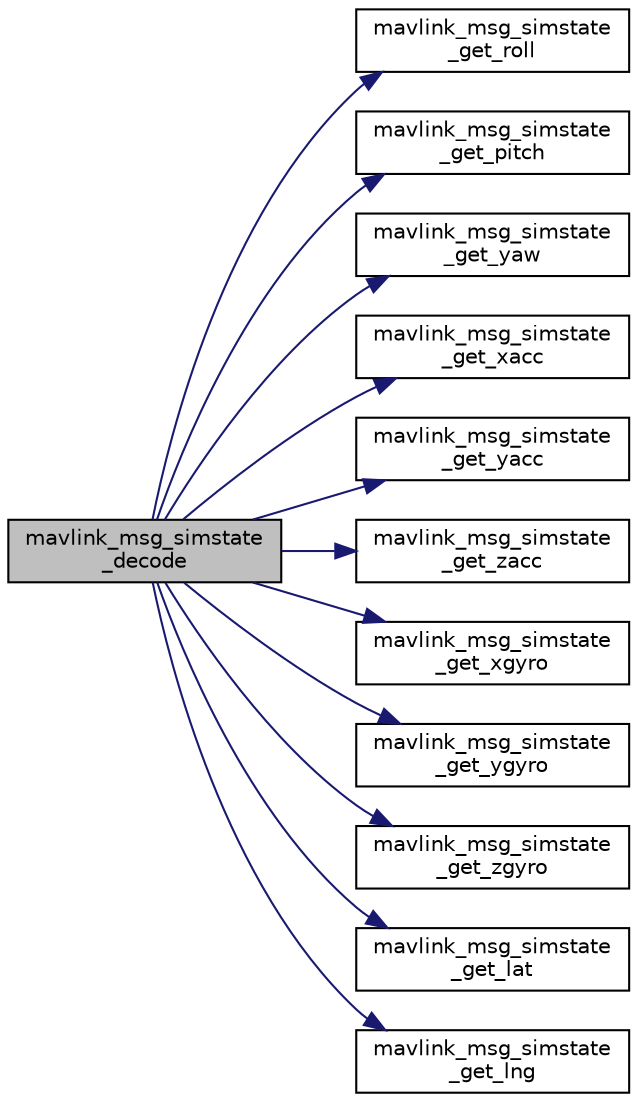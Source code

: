digraph "mavlink_msg_simstate_decode"
{
 // INTERACTIVE_SVG=YES
  edge [fontname="Helvetica",fontsize="10",labelfontname="Helvetica",labelfontsize="10"];
  node [fontname="Helvetica",fontsize="10",shape=record];
  rankdir="LR";
  Node1 [label="mavlink_msg_simstate\l_decode",height=0.2,width=0.4,color="black", fillcolor="grey75", style="filled", fontcolor="black"];
  Node1 -> Node2 [color="midnightblue",fontsize="10",style="solid",fontname="Helvetica"];
  Node2 [label="mavlink_msg_simstate\l_get_roll",height=0.2,width=0.4,color="black", fillcolor="white", style="filled",URL="$mavlink__msg__simstate_8h.html#a9a47ae7c1482f2fd8ec50f21276a7c28",tooltip="Send a simstate message. "];
  Node1 -> Node3 [color="midnightblue",fontsize="10",style="solid",fontname="Helvetica"];
  Node3 [label="mavlink_msg_simstate\l_get_pitch",height=0.2,width=0.4,color="black", fillcolor="white", style="filled",URL="$mavlink__msg__simstate_8h.html#a4d5fe681e706a8a2dc724eaf9528fddc",tooltip="Get field pitch from simstate message. "];
  Node1 -> Node4 [color="midnightblue",fontsize="10",style="solid",fontname="Helvetica"];
  Node4 [label="mavlink_msg_simstate\l_get_yaw",height=0.2,width=0.4,color="black", fillcolor="white", style="filled",URL="$mavlink__msg__simstate_8h.html#a1266733beff2473533135619dde884fe",tooltip="Get field yaw from simstate message. "];
  Node1 -> Node5 [color="midnightblue",fontsize="10",style="solid",fontname="Helvetica"];
  Node5 [label="mavlink_msg_simstate\l_get_xacc",height=0.2,width=0.4,color="black", fillcolor="white", style="filled",URL="$mavlink__msg__simstate_8h.html#ac69e83492b56b00a537cdd93f10606d3",tooltip="Get field xacc from simstate message. "];
  Node1 -> Node6 [color="midnightblue",fontsize="10",style="solid",fontname="Helvetica"];
  Node6 [label="mavlink_msg_simstate\l_get_yacc",height=0.2,width=0.4,color="black", fillcolor="white", style="filled",URL="$mavlink__msg__simstate_8h.html#a7a53039cc030795f95d39dbae312ddd4",tooltip="Get field yacc from simstate message. "];
  Node1 -> Node7 [color="midnightblue",fontsize="10",style="solid",fontname="Helvetica"];
  Node7 [label="mavlink_msg_simstate\l_get_zacc",height=0.2,width=0.4,color="black", fillcolor="white", style="filled",URL="$mavlink__msg__simstate_8h.html#a49bad84cd9a28e7a830481cbc5c3d451",tooltip="Get field zacc from simstate message. "];
  Node1 -> Node8 [color="midnightblue",fontsize="10",style="solid",fontname="Helvetica"];
  Node8 [label="mavlink_msg_simstate\l_get_xgyro",height=0.2,width=0.4,color="black", fillcolor="white", style="filled",URL="$mavlink__msg__simstate_8h.html#a5e7d5ef84bf09aaa7738308b3f9f6c7d",tooltip="Get field xgyro from simstate message. "];
  Node1 -> Node9 [color="midnightblue",fontsize="10",style="solid",fontname="Helvetica"];
  Node9 [label="mavlink_msg_simstate\l_get_ygyro",height=0.2,width=0.4,color="black", fillcolor="white", style="filled",URL="$mavlink__msg__simstate_8h.html#a7db0574d1a76e33c608667e4985d801d",tooltip="Get field ygyro from simstate message. "];
  Node1 -> Node10 [color="midnightblue",fontsize="10",style="solid",fontname="Helvetica"];
  Node10 [label="mavlink_msg_simstate\l_get_zgyro",height=0.2,width=0.4,color="black", fillcolor="white", style="filled",URL="$mavlink__msg__simstate_8h.html#a430488c248a2b98d5bfbc846334441ac",tooltip="Get field zgyro from simstate message. "];
  Node1 -> Node11 [color="midnightblue",fontsize="10",style="solid",fontname="Helvetica"];
  Node11 [label="mavlink_msg_simstate\l_get_lat",height=0.2,width=0.4,color="black", fillcolor="white", style="filled",URL="$mavlink__msg__simstate_8h.html#a2a91f059daccb00cc3e742dae0c11910",tooltip="Get field lat from simstate message. "];
  Node1 -> Node12 [color="midnightblue",fontsize="10",style="solid",fontname="Helvetica"];
  Node12 [label="mavlink_msg_simstate\l_get_lng",height=0.2,width=0.4,color="black", fillcolor="white", style="filled",URL="$mavlink__msg__simstate_8h.html#a2f0926367f5e39a34d64004500749b97",tooltip="Get field lng from simstate message. "];
}
